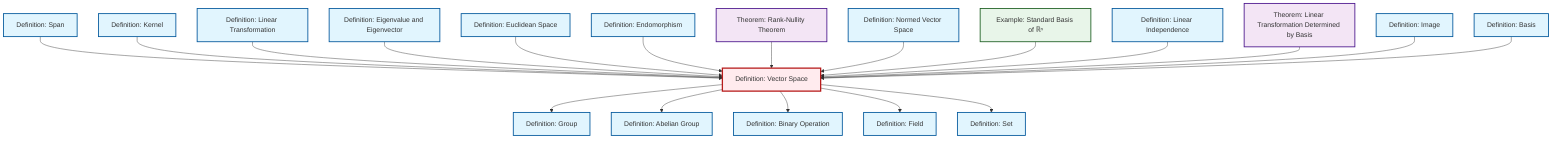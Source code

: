 graph TD
    classDef definition fill:#e1f5fe,stroke:#01579b,stroke-width:2px
    classDef theorem fill:#f3e5f5,stroke:#4a148c,stroke-width:2px
    classDef axiom fill:#fff3e0,stroke:#e65100,stroke-width:2px
    classDef example fill:#e8f5e9,stroke:#1b5e20,stroke-width:2px
    classDef current fill:#ffebee,stroke:#b71c1c,stroke-width:3px
    def-kernel["Definition: Kernel"]:::definition
    def-endomorphism["Definition: Endomorphism"]:::definition
    thm-linear-transformation-basis["Theorem: Linear Transformation Determined by Basis"]:::theorem
    def-basis["Definition: Basis"]:::definition
    def-span["Definition: Span"]:::definition
    thm-rank-nullity["Theorem: Rank-Nullity Theorem"]:::theorem
    def-group["Definition: Group"]:::definition
    def-eigenvalue-eigenvector["Definition: Eigenvalue and Eigenvector"]:::definition
    def-abelian-group["Definition: Abelian Group"]:::definition
    def-set["Definition: Set"]:::definition
    def-euclidean-space["Definition: Euclidean Space"]:::definition
    def-binary-operation["Definition: Binary Operation"]:::definition
    def-field["Definition: Field"]:::definition
    ex-standard-basis-rn["Example: Standard Basis of ℝⁿ"]:::example
    def-image["Definition: Image"]:::definition
    def-linear-transformation["Definition: Linear Transformation"]:::definition
    def-normed-vector-space["Definition: Normed Vector Space"]:::definition
    def-vector-space["Definition: Vector Space"]:::definition
    def-linear-independence["Definition: Linear Independence"]:::definition
    def-vector-space --> def-group
    def-span --> def-vector-space
    def-vector-space --> def-abelian-group
    def-vector-space --> def-binary-operation
    def-kernel --> def-vector-space
    def-linear-transformation --> def-vector-space
    def-eigenvalue-eigenvector --> def-vector-space
    def-euclidean-space --> def-vector-space
    def-endomorphism --> def-vector-space
    thm-rank-nullity --> def-vector-space
    def-normed-vector-space --> def-vector-space
    ex-standard-basis-rn --> def-vector-space
    def-linear-independence --> def-vector-space
    thm-linear-transformation-basis --> def-vector-space
    def-image --> def-vector-space
    def-basis --> def-vector-space
    def-vector-space --> def-field
    def-vector-space --> def-set
    class def-vector-space current